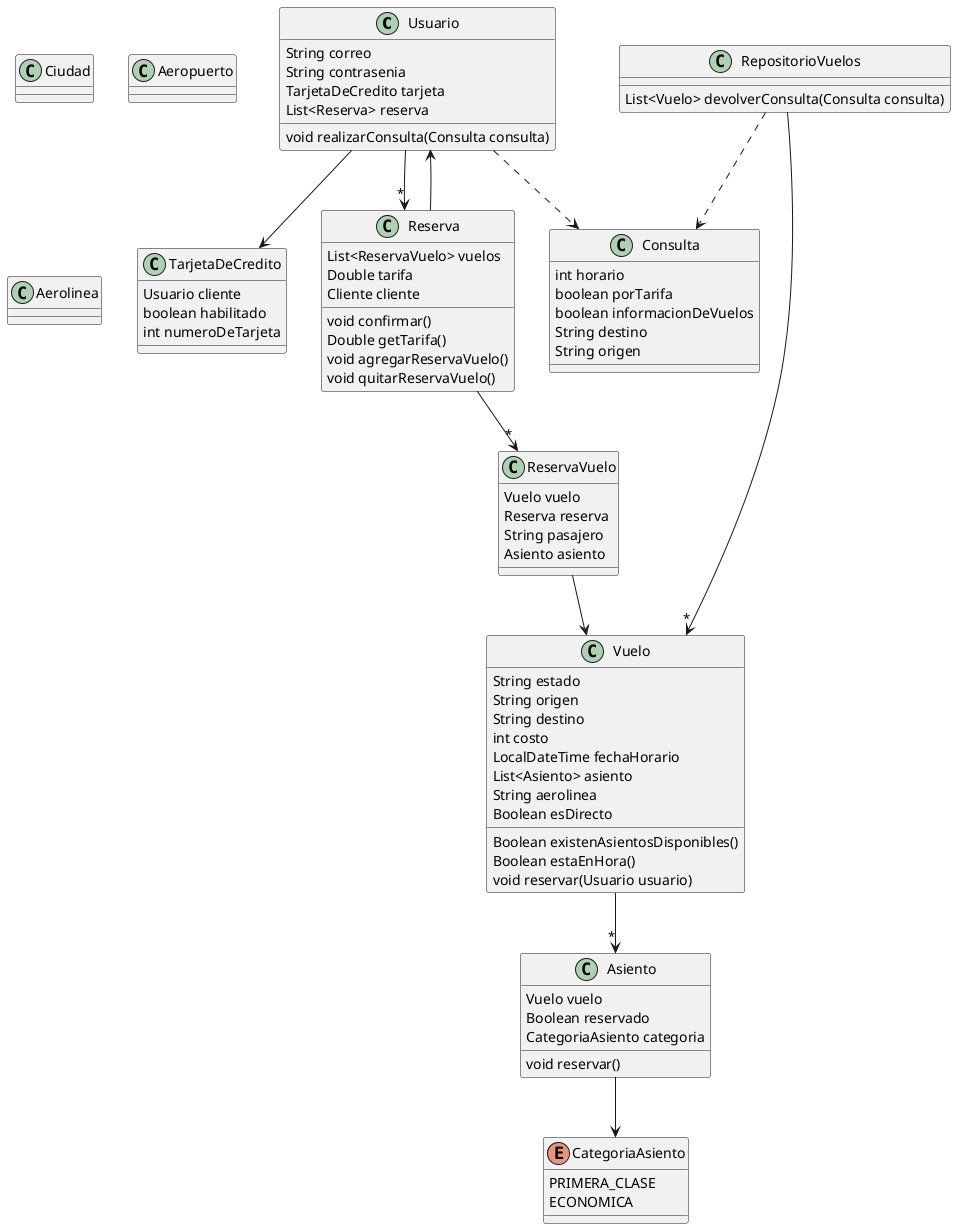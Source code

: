 @startuml
'https://plantuml.com/class-diagram



class Usuario {
    String correo
    String contrasenia
    TarjetaDeCredito tarjeta
    List<Reserva> reserva

    void realizarConsulta(Consulta consulta)


}
class Consulta{
    int horario
    boolean porTarifa
    boolean informacionDeVuelos
    String destino
    String origen
}

class RepositorioVuelos{

    List<Vuelo> devolverConsulta(Consulta consulta)
}

class TarjetaDeCredito{
   Usuario cliente
   boolean habilitado
   int numeroDeTarjeta
}

class Vuelo{
    String estado
    String origen
    String destino
    int costo
    LocalDateTime fechaHorario
    List<Asiento> asiento
    String aerolinea
    Boolean esDirecto

    Boolean existenAsientosDisponibles()
    Boolean estaEnHora()
    void reservar(Usuario usuario)

}

class Asiento{
    Vuelo vuelo
    Boolean reservado
    CategoriaAsiento categoria

    void reservar()
}

enum CategoriaAsiento{
    PRIMERA_CLASE
    ECONOMICA

}

class ReservaVuelo{
    Vuelo vuelo
    Reserva reserva
    String pasajero
    Asiento asiento


}

class Reserva{
    List<ReservaVuelo> vuelos
    Double tarifa
    Cliente cliente

    void confirmar()
    Double getTarifa()
    void agregarReservaVuelo()
    void quitarReservaVuelo()

}
class Ciudad{
}
class Aeropuerto{
}
class Aerolinea{
}
Usuario -->"*" Reserva
Usuario --> TarjetaDeCredito
Usuario ..> Consulta

Reserva -->"*" ReservaVuelo
Reserva --> Usuario

ReservaVuelo --> Vuelo

Vuelo -->"*" Asiento

Asiento --> CategoriaAsiento

RepositorioVuelos -->"*" Vuelo
RepositorioVuelos ..> Consulta

@enduml